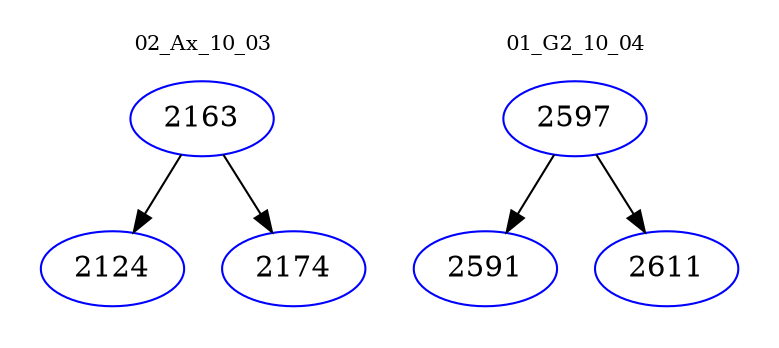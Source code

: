 digraph{
subgraph cluster_0 {
color = white
label = "02_Ax_10_03";
fontsize=10;
T0_2163 [label="2163", color="blue"]
T0_2163 -> T0_2124 [color="black"]
T0_2124 [label="2124", color="blue"]
T0_2163 -> T0_2174 [color="black"]
T0_2174 [label="2174", color="blue"]
}
subgraph cluster_1 {
color = white
label = "01_G2_10_04";
fontsize=10;
T1_2597 [label="2597", color="blue"]
T1_2597 -> T1_2591 [color="black"]
T1_2591 [label="2591", color="blue"]
T1_2597 -> T1_2611 [color="black"]
T1_2611 [label="2611", color="blue"]
}
}
